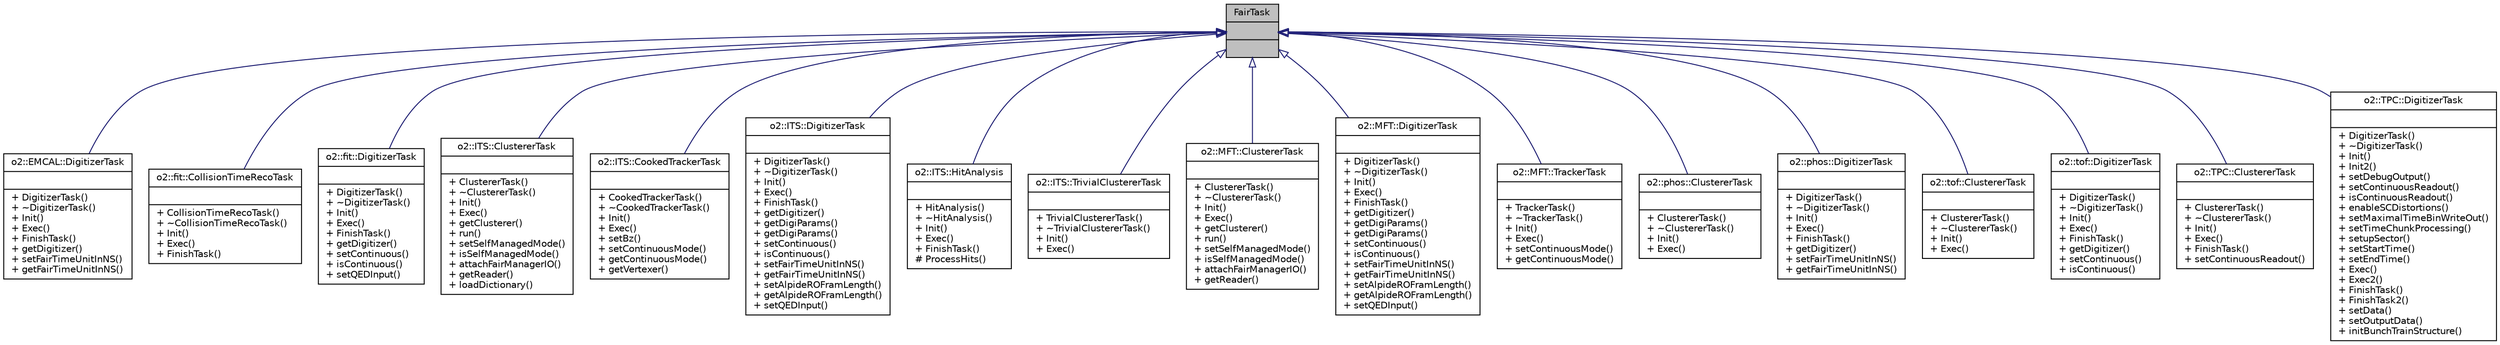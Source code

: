 digraph "FairTask"
{
 // INTERACTIVE_SVG=YES
  bgcolor="transparent";
  edge [fontname="Helvetica",fontsize="10",labelfontname="Helvetica",labelfontsize="10"];
  node [fontname="Helvetica",fontsize="10",shape=record];
  Node1 [label="{FairTask\n||}",height=0.2,width=0.4,color="black", fillcolor="grey75", style="filled" fontcolor="black"];
  Node1 -> Node2 [dir="back",color="midnightblue",fontsize="10",style="solid",arrowtail="onormal",fontname="Helvetica"];
  Node2 [label="{o2::EMCAL::DigitizerTask\n||+ DigitizerTask()\l+ ~DigitizerTask()\l+ Init()\l+ Exec()\l+ FinishTask()\l+ getDigitizer()\l+ setFairTimeUnitInNS()\l+ getFairTimeUnitInNS()\l}",height=0.2,width=0.4,color="black",URL="$de/d8a/classo2_1_1EMCAL_1_1DigitizerTask.html"];
  Node1 -> Node3 [dir="back",color="midnightblue",fontsize="10",style="solid",arrowtail="onormal",fontname="Helvetica"];
  Node3 [label="{o2::fit::CollisionTimeRecoTask\n||+ CollisionTimeRecoTask()\l+ ~CollisionTimeRecoTask()\l+ Init()\l+ Exec()\l+ FinishTask()\l}",height=0.2,width=0.4,color="black",URL="$d4/d59/classo2_1_1fit_1_1CollisionTimeRecoTask.html"];
  Node1 -> Node4 [dir="back",color="midnightblue",fontsize="10",style="solid",arrowtail="onormal",fontname="Helvetica"];
  Node4 [label="{o2::fit::DigitizerTask\n||+ DigitizerTask()\l+ ~DigitizerTask()\l+ Init()\l+ Exec()\l+ FinishTask()\l+ getDigitizer()\l+ setContinuous()\l+ isContinuous()\l+ setQEDInput()\l}",height=0.2,width=0.4,color="black",URL="$de/d40/classo2_1_1fit_1_1DigitizerTask.html"];
  Node1 -> Node5 [dir="back",color="midnightblue",fontsize="10",style="solid",arrowtail="onormal",fontname="Helvetica"];
  Node5 [label="{o2::ITS::ClustererTask\n||+ ClustererTask()\l+ ~ClustererTask()\l+ Init()\l+ Exec()\l+ getClusterer()\l+ run()\l+ setSelfManagedMode()\l+ isSelfManagedMode()\l+ attachFairManagerIO()\l+ getReader()\l+ loadDictionary()\l}",height=0.2,width=0.4,color="black",URL="$db/df6/classo2_1_1ITS_1_1ClustererTask.html"];
  Node1 -> Node6 [dir="back",color="midnightblue",fontsize="10",style="solid",arrowtail="onormal",fontname="Helvetica"];
  Node6 [label="{o2::ITS::CookedTrackerTask\n||+ CookedTrackerTask()\l+ ~CookedTrackerTask()\l+ Init()\l+ Exec()\l+ setBz()\l+ setContinuousMode()\l+ getContinuousMode()\l+ getVertexer()\l}",height=0.2,width=0.4,color="black",URL="$d8/d68/classo2_1_1ITS_1_1CookedTrackerTask.html"];
  Node1 -> Node7 [dir="back",color="midnightblue",fontsize="10",style="solid",arrowtail="onormal",fontname="Helvetica"];
  Node7 [label="{o2::ITS::DigitizerTask\n||+ DigitizerTask()\l+ ~DigitizerTask()\l+ Init()\l+ Exec()\l+ FinishTask()\l+ getDigitizer()\l+ getDigiParams()\l+ getDigiParams()\l+ setContinuous()\l+ isContinuous()\l+ setFairTimeUnitInNS()\l+ getFairTimeUnitInNS()\l+ setAlpideROFramLength()\l+ getAlpideROFramLength()\l+ setQEDInput()\l}",height=0.2,width=0.4,color="black",URL="$de/d22/classo2_1_1ITS_1_1DigitizerTask.html"];
  Node1 -> Node8 [dir="back",color="midnightblue",fontsize="10",style="solid",arrowtail="onormal",fontname="Helvetica"];
  Node8 [label="{o2::ITS::HitAnalysis\n||+ HitAnalysis()\l+ ~HitAnalysis()\l+ Init()\l+ Exec()\l+ FinishTask()\l# ProcessHits()\l}",height=0.2,width=0.4,color="black",URL="$d6/df5/classo2_1_1ITS_1_1HitAnalysis.html"];
  Node1 -> Node9 [dir="back",color="midnightblue",fontsize="10",style="solid",arrowtail="onormal",fontname="Helvetica"];
  Node9 [label="{o2::ITS::TrivialClustererTask\n||+ TrivialClustererTask()\l+ ~TrivialClustererTask()\l+ Init()\l+ Exec()\l}",height=0.2,width=0.4,color="black",URL="$db/d78/classo2_1_1ITS_1_1TrivialClustererTask.html"];
  Node1 -> Node10 [dir="back",color="midnightblue",fontsize="10",style="solid",arrowtail="onormal",fontname="Helvetica"];
  Node10 [label="{o2::MFT::ClustererTask\n||+ ClustererTask()\l+ ~ClustererTask()\l+ Init()\l+ Exec()\l+ getClusterer()\l+ run()\l+ setSelfManagedMode()\l+ isSelfManagedMode()\l+ attachFairManagerIO()\l+ getReader()\l}",height=0.2,width=0.4,color="black",URL="$d7/d6d/classo2_1_1MFT_1_1ClustererTask.html"];
  Node1 -> Node11 [dir="back",color="midnightblue",fontsize="10",style="solid",arrowtail="onormal",fontname="Helvetica"];
  Node11 [label="{o2::MFT::DigitizerTask\n||+ DigitizerTask()\l+ ~DigitizerTask()\l+ Init()\l+ Exec()\l+ FinishTask()\l+ getDigitizer()\l+ getDigiParams()\l+ getDigiParams()\l+ setContinuous()\l+ isContinuous()\l+ setFairTimeUnitInNS()\l+ getFairTimeUnitInNS()\l+ setAlpideROFramLength()\l+ getAlpideROFramLength()\l+ setQEDInput()\l}",height=0.2,width=0.4,color="black",URL="$d0/d22/classo2_1_1MFT_1_1DigitizerTask.html"];
  Node1 -> Node12 [dir="back",color="midnightblue",fontsize="10",style="solid",arrowtail="onormal",fontname="Helvetica"];
  Node12 [label="{o2::MFT::TrackerTask\n||+ TrackerTask()\l+ ~TrackerTask()\l+ Init()\l+ Exec()\l+ setContinuousMode()\l+ getContinuousMode()\l}",height=0.2,width=0.4,color="black",URL="$dc/d5b/classo2_1_1MFT_1_1TrackerTask.html"];
  Node1 -> Node13 [dir="back",color="midnightblue",fontsize="10",style="solid",arrowtail="onormal",fontname="Helvetica"];
  Node13 [label="{o2::phos::ClustererTask\n||+ ClustererTask()\l+ ~ClustererTask()\l+ Init()\l+ Exec()\l}",height=0.2,width=0.4,color="black",URL="$d1/df7/classo2_1_1phos_1_1ClustererTask.html"];
  Node1 -> Node14 [dir="back",color="midnightblue",fontsize="10",style="solid",arrowtail="onormal",fontname="Helvetica"];
  Node14 [label="{o2::phos::DigitizerTask\n||+ DigitizerTask()\l+ ~DigitizerTask()\l+ Init()\l+ Exec()\l+ FinishTask()\l+ getDigitizer()\l+ setFairTimeUnitInNS()\l+ getFairTimeUnitInNS()\l}",height=0.2,width=0.4,color="black",URL="$d2/d40/classo2_1_1phos_1_1DigitizerTask.html"];
  Node1 -> Node15 [dir="back",color="midnightblue",fontsize="10",style="solid",arrowtail="onormal",fontname="Helvetica"];
  Node15 [label="{o2::tof::ClustererTask\n||+ ClustererTask()\l+ ~ClustererTask()\l+ Init()\l+ Exec()\l}",height=0.2,width=0.4,color="black",URL="$d0/dc6/classo2_1_1tof_1_1ClustererTask.html"];
  Node1 -> Node16 [dir="back",color="midnightblue",fontsize="10",style="solid",arrowtail="onormal",fontname="Helvetica"];
  Node16 [label="{o2::tof::DigitizerTask\n||+ DigitizerTask()\l+ ~DigitizerTask()\l+ Init()\l+ Exec()\l+ FinishTask()\l+ getDigitizer()\l+ setContinuous()\l+ isContinuous()\l}",height=0.2,width=0.4,color="black",URL="$d0/dad/classo2_1_1tof_1_1DigitizerTask.html"];
  Node1 -> Node17 [dir="back",color="midnightblue",fontsize="10",style="solid",arrowtail="onormal",fontname="Helvetica"];
  Node17 [label="{o2::TPC::ClustererTask\n||+ ClustererTask()\l+ ~ClustererTask()\l+ Init()\l+ Exec()\l+ FinishTask()\l+ setContinuousReadout()\l}",height=0.2,width=0.4,color="black",URL="$db/df7/classo2_1_1TPC_1_1ClustererTask.html"];
  Node1 -> Node18 [dir="back",color="midnightblue",fontsize="10",style="solid",arrowtail="onormal",fontname="Helvetica"];
  Node18 [label="{o2::TPC::DigitizerTask\n||+ DigitizerTask()\l+ ~DigitizerTask()\l+ Init()\l+ Init2()\l+ setDebugOutput()\l+ setContinuousReadout()\l+ isContinuousReadout()\l+ enableSCDistortions()\l+ setMaximalTimeBinWriteOut()\l+ setTimeChunkProcessing()\l+ setupSector()\l+ setStartTime()\l+ setEndTime()\l+ Exec()\l+ Exec2()\l+ FinishTask()\l+ FinishTask2()\l+ setData()\l+ setOutputData()\l+ initBunchTrainStructure()\l}",height=0.2,width=0.4,color="black",URL="$dd/d64/classo2_1_1TPC_1_1DigitizerTask.html"];
}
